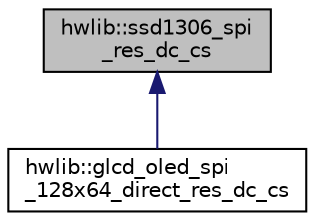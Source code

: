 digraph "hwlib::ssd1306_spi_res_dc_cs"
{
  edge [fontname="Helvetica",fontsize="10",labelfontname="Helvetica",labelfontsize="10"];
  node [fontname="Helvetica",fontsize="10",shape=record];
  Node0 [label="hwlib::ssd1306_spi\l_res_dc_cs",height=0.2,width=0.4,color="black", fillcolor="grey75", style="filled", fontcolor="black"];
  Node0 -> Node1 [dir="back",color="midnightblue",fontsize="10",style="solid"];
  Node1 [label="hwlib::glcd_oled_spi\l_128x64_direct_res_dc_cs",height=0.2,width=0.4,color="black", fillcolor="white", style="filled",URL="$classhwlib_1_1glcd__oled__spi__128x64__direct__res__dc__cs.html",tooltip="buffered oled window "];
}
